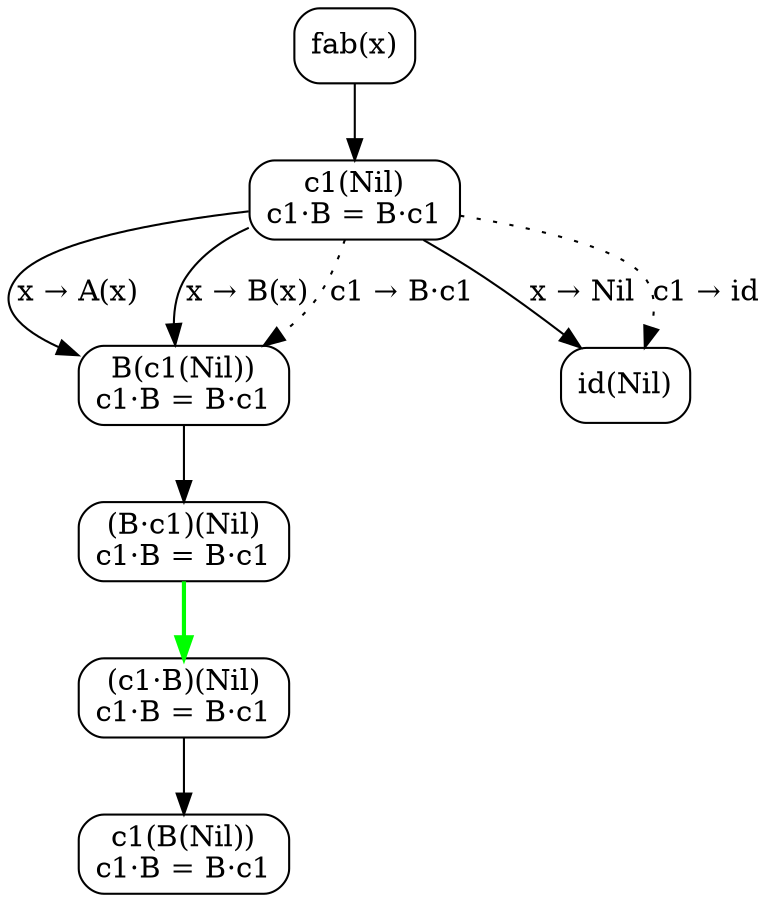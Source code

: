 digraph {
  node [shape=box, style=rounded];

  C0 [label="fab(x)"];
  G1 [label="c1(Nil)\nc1·B = B·c1"];
  C0 -> G1;
  C1 [label="B(c1(Nil))\nc1·B = B·c1"];
  G1 -> C1 [label="x → A(x)"];
  G1 -> C1 [label="x → B(x)"];
  G1 -> C1 [label="c1 → B·c1", style=dotted];
  C2 [label="id(Nil)"];
  G1 -> C2 [label="x → Nil"];
  G1 -> C2 [label="c1 → id", style=dotted];
  C3 [label="(B·c1)(Nil)\nc1·B = B·c1"];
  C1 -> C3;
  C4 [label="(c1·B)(Nil)\nc1·B = B·c1"];
  C3 -> C4 [style=bold, color=green]
  C5 [label="c1(B(Nil))\nc1·B = B·c1"];
  C4 -> C5;
}
